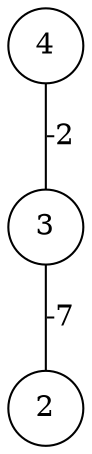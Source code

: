 graph { 
	 fontname="Helvetica,Arial,sans-serif" 
	 node [shape = circle]; 
	 4 -- 3 [label = "-2"];
	 3 -- 2 [label = "-7"];
	 2;
	 3;
	 4;
}

